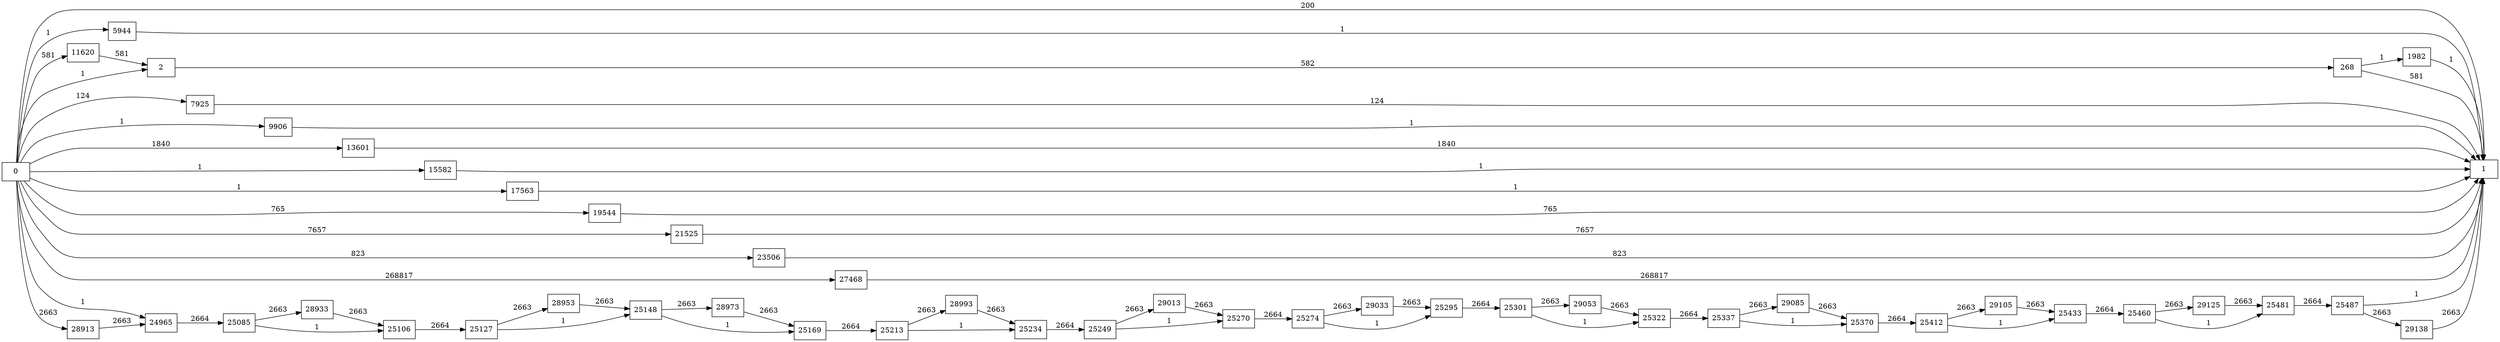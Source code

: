 digraph {
	graph [rankdir=LR]
	node [shape=rectangle]
	2 -> 268 [label=582]
	268 -> 1 [label=581]
	268 -> 1982 [label=1]
	1982 -> 1 [label=1]
	5944 -> 1 [label=1]
	7925 -> 1 [label=124]
	9906 -> 1 [label=1]
	11620 -> 2 [label=581]
	13601 -> 1 [label=1840]
	15582 -> 1 [label=1]
	17563 -> 1 [label=1]
	19544 -> 1 [label=765]
	21525 -> 1 [label=7657]
	23506 -> 1 [label=823]
	24965 -> 25085 [label=2664]
	25085 -> 25106 [label=1]
	25085 -> 28933 [label=2663]
	25106 -> 25127 [label=2664]
	25127 -> 25148 [label=1]
	25127 -> 28953 [label=2663]
	25148 -> 25169 [label=1]
	25148 -> 28973 [label=2663]
	25169 -> 25213 [label=2664]
	25213 -> 25234 [label=1]
	25213 -> 28993 [label=2663]
	25234 -> 25249 [label=2664]
	25249 -> 25270 [label=1]
	25249 -> 29013 [label=2663]
	25270 -> 25274 [label=2664]
	25274 -> 25295 [label=1]
	25274 -> 29033 [label=2663]
	25295 -> 25301 [label=2664]
	25301 -> 25322 [label=1]
	25301 -> 29053 [label=2663]
	25322 -> 25337 [label=2664]
	25337 -> 25370 [label=1]
	25337 -> 29085 [label=2663]
	25370 -> 25412 [label=2664]
	25412 -> 25433 [label=1]
	25412 -> 29105 [label=2663]
	25433 -> 25460 [label=2664]
	25460 -> 25481 [label=1]
	25460 -> 29125 [label=2663]
	25481 -> 25487 [label=2664]
	25487 -> 1 [label=1]
	25487 -> 29138 [label=2663]
	27468 -> 1 [label=268817]
	28913 -> 24965 [label=2663]
	28933 -> 25106 [label=2663]
	28953 -> 25148 [label=2663]
	28973 -> 25169 [label=2663]
	28993 -> 25234 [label=2663]
	29013 -> 25270 [label=2663]
	29033 -> 25295 [label=2663]
	29053 -> 25322 [label=2663]
	29085 -> 25370 [label=2663]
	29105 -> 25433 [label=2663]
	29125 -> 25481 [label=2663]
	29138 -> 1 [label=2663]
	0 -> 2 [label=1]
	0 -> 1 [label=200]
	0 -> 5944 [label=1]
	0 -> 7925 [label=124]
	0 -> 9906 [label=1]
	0 -> 11620 [label=581]
	0 -> 13601 [label=1840]
	0 -> 15582 [label=1]
	0 -> 17563 [label=1]
	0 -> 19544 [label=765]
	0 -> 21525 [label=7657]
	0 -> 23506 [label=823]
	0 -> 24965 [label=1]
	0 -> 27468 [label=268817]
	0 -> 28913 [label=2663]
}
